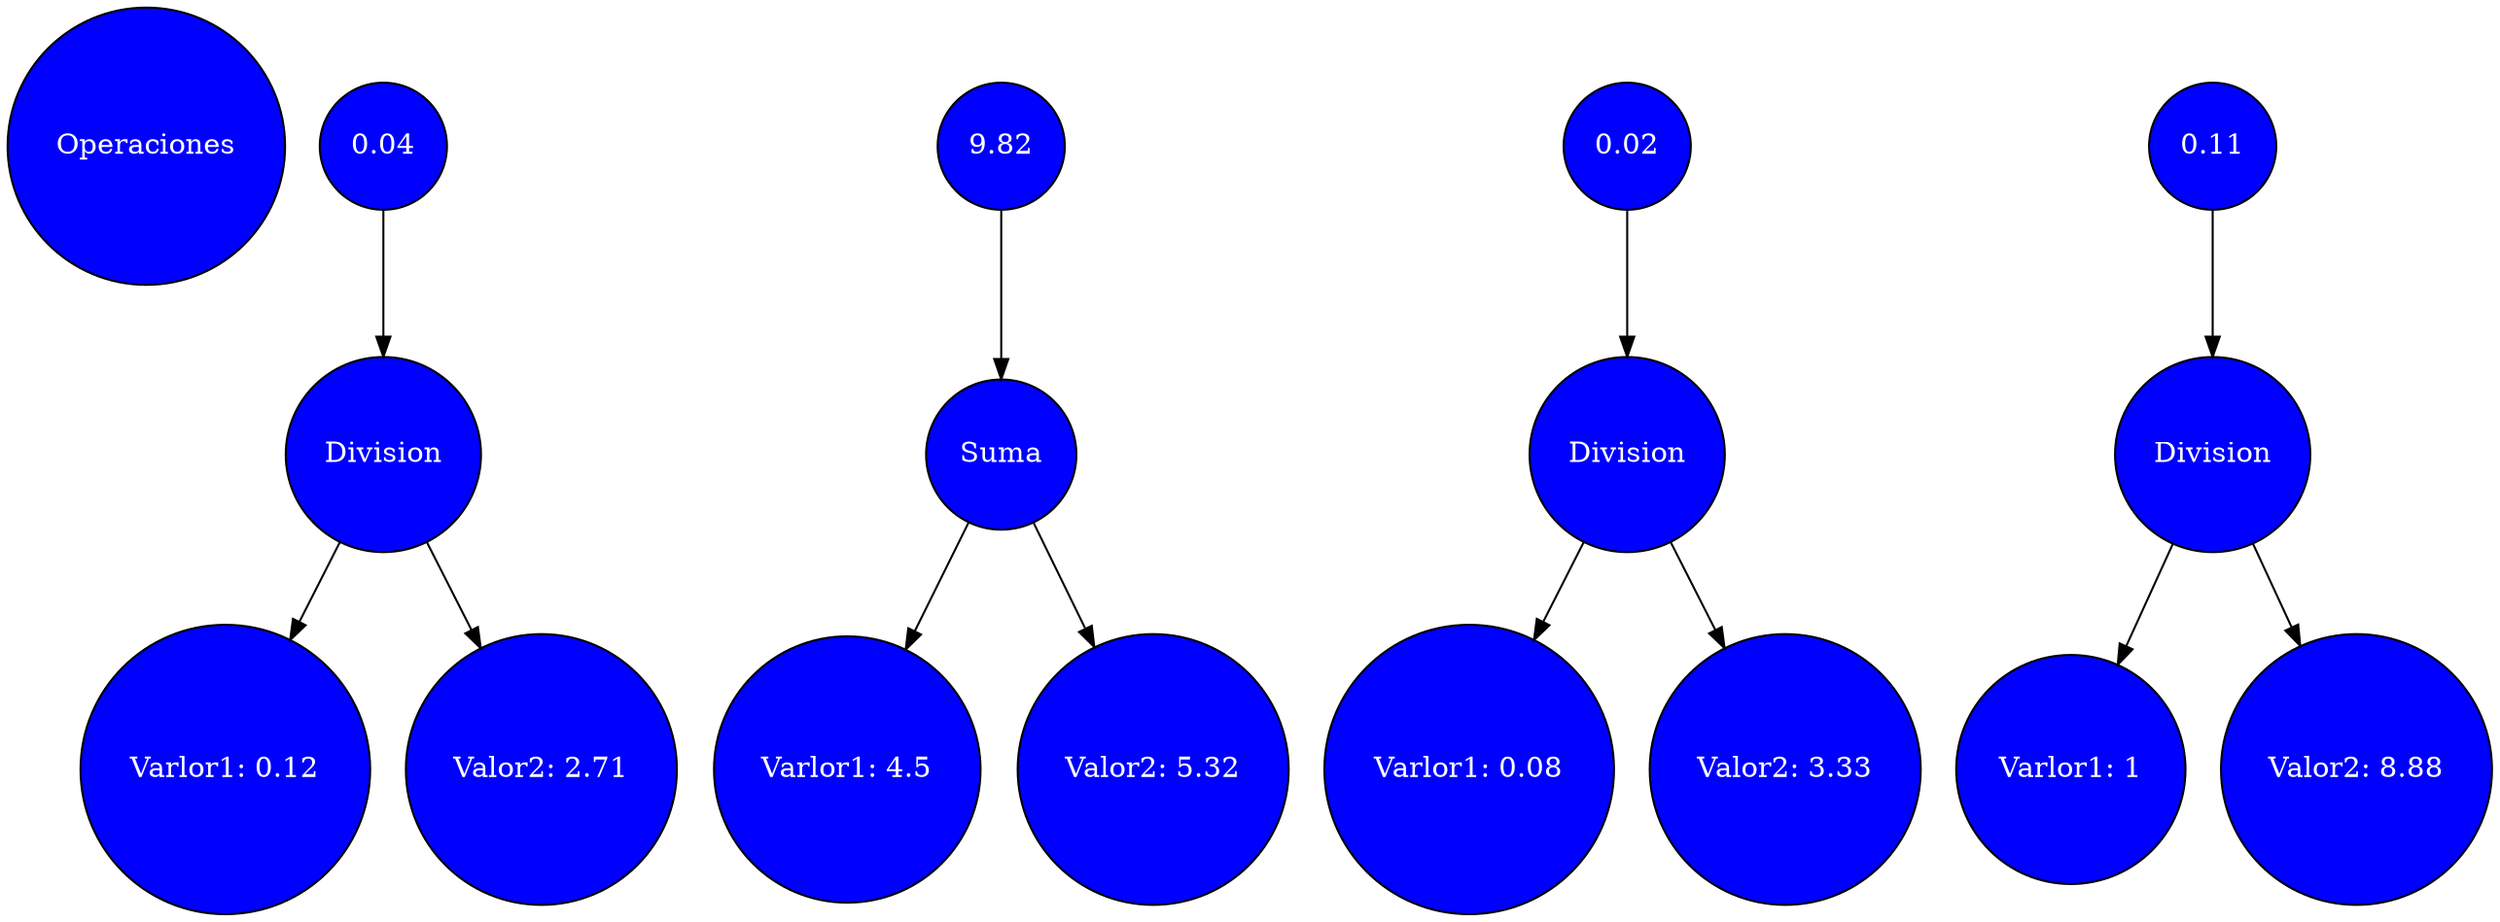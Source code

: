 digraph G {

	node [shape=circle]
	nodo0 [label = "Operaciones"]
	nodo0[style =filled,fillcolor = blue, fontcolor = white]
	nodoRespuesta1[style =filled,fillcolor = blue, fontcolor = white]
	nodoIzqu1[style =filled,fillcolor = blue, fontcolor = white]
	nodoDere1[style =filled,fillcolor = blue, fontcolor = white]
	nodoT1[style =filled,fillcolor = blue, fontcolor = white]
	nodoRespuesta1[label = "Division"]
	nodoIzqu1[label = "Varlor1: 0.12"]
	nodoDere1[label = "Valor2: 2.71"]
	nodoRespuesta1 -> nodoIzqu1
	nodoRespuesta1 -> nodoDere1
	nodoT1[label = "0.04"]
	nodoT1 -> nodoRespuesta1
	nodoRespuesta2[style =filled,fillcolor = blue, fontcolor = white]
	nodoIzqu2[style =filled,fillcolor = blue, fontcolor = white]
	nodoDere2[style =filled,fillcolor = blue, fontcolor = white]
	nodoT2[style =filled,fillcolor = blue, fontcolor = white]
	nodoRespuesta2[label = "Suma"]
	nodoIzqu2[label = "Varlor1: 4.5"]
	nodoDere2[label = "Valor2: 5.32"]
	nodoRespuesta2 -> nodoIzqu2
	nodoRespuesta2 -> nodoDere2
	nodoT2[label = "9.82"]
	nodoT2 -> nodoRespuesta2
	nodoRespuesta3[style =filled,fillcolor = blue, fontcolor = white]
	nodoIzqu3[style =filled,fillcolor = blue, fontcolor = white]
	nodoDere3[style =filled,fillcolor = blue, fontcolor = white]
	nodoT3[style =filled,fillcolor = blue, fontcolor = white]
	nodoRespuesta3[label = "Division"]
	nodoIzqu3[label = "Varlor1: 0.08"]
	nodoDere3[label = "Valor2: 3.33"]
	nodoRespuesta3 -> nodoIzqu3
	nodoRespuesta3 -> nodoDere3
	nodoT3[label = "0.02"]
	nodoT3 -> nodoRespuesta3
	nodoRespuesta4[style =filled,fillcolor = blue, fontcolor = white]
	nodoIzqu4[style =filled,fillcolor = blue, fontcolor = white]
	nodoDere4[style =filled,fillcolor = blue, fontcolor = white]
	nodoT4[style =filled,fillcolor = blue, fontcolor = white]
	nodoRespuesta4[label = "Division"]
	nodoIzqu4[label = "Varlor1: 1"]
	nodoDere4[label = "Valor2: 8.88"]
	nodoRespuesta4 -> nodoIzqu4
	nodoRespuesta4 -> nodoDere4
	nodoT4[label = "0.11"]
	nodoT4 -> nodoRespuesta4

}